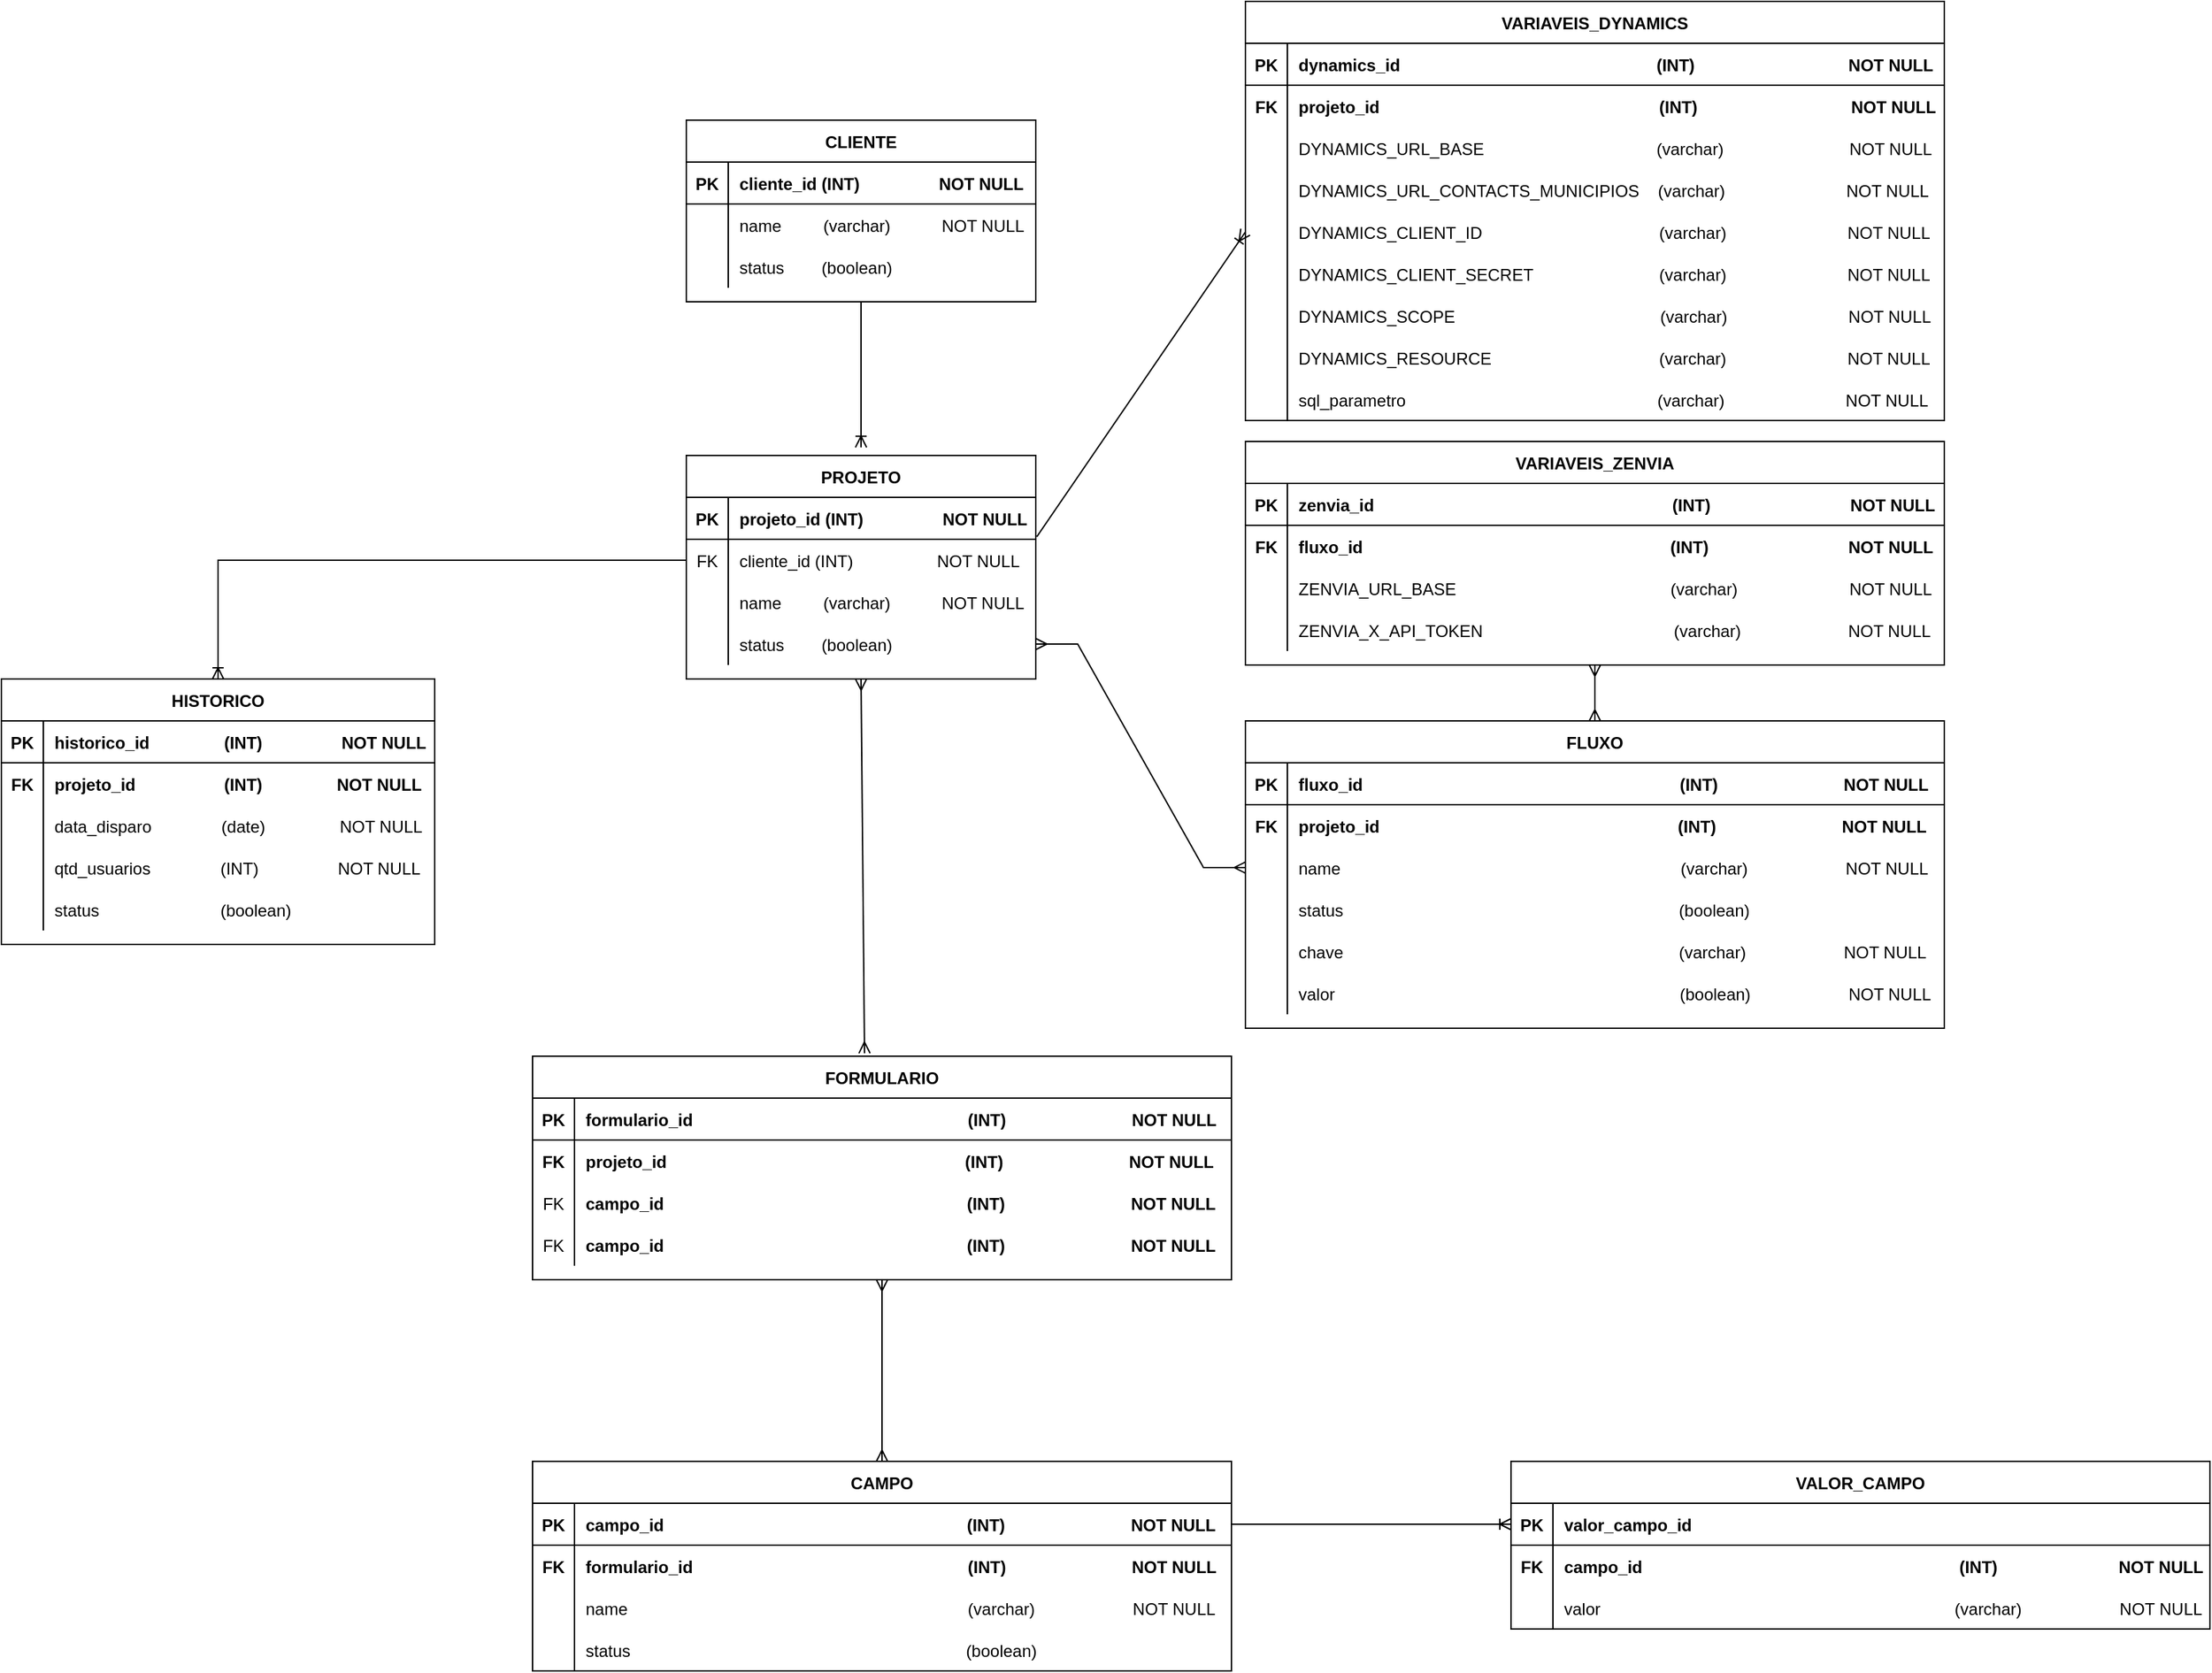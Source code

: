 <mxfile>
    <diagram id="R2lEEEUBdFMjLlhIrx00" name="Page-1">
        <mxGraphModel dx="3646" dy="1504" grid="1" gridSize="10" guides="1" tooltips="1" connect="1" arrows="1" fold="1" page="0" pageScale="1" pageWidth="850" pageHeight="1100" math="0" shadow="0" extFonts="Permanent Marker^https://fonts.googleapis.com/css?family=Permanent+Marker">
            <root>
                <mxCell id="0"/>
                <mxCell id="1" parent="0"/>
                <mxCell id="C-vyLk0tnHw3VtMMgP7b-23" value="CLIENTE" style="shape=table;startSize=30;container=1;collapsible=1;childLayout=tableLayout;fixedRows=1;rowLines=0;fontStyle=1;align=center;resizeLast=1;" parent="1" vertex="1">
                    <mxGeometry x="-800" y="-600" width="250" height="130" as="geometry">
                        <mxRectangle x="-800" y="-600" width="90" height="30" as="alternateBounds"/>
                    </mxGeometry>
                </mxCell>
                <mxCell id="C-vyLk0tnHw3VtMMgP7b-24" value="" style="shape=partialRectangle;collapsible=0;dropTarget=0;pointerEvents=0;fillColor=none;points=[[0,0.5],[1,0.5]];portConstraint=eastwest;top=0;left=0;right=0;bottom=1;" parent="C-vyLk0tnHw3VtMMgP7b-23" vertex="1">
                    <mxGeometry y="30" width="250" height="30" as="geometry"/>
                </mxCell>
                <mxCell id="C-vyLk0tnHw3VtMMgP7b-25" value="PK" style="shape=partialRectangle;overflow=hidden;connectable=0;fillColor=none;top=0;left=0;bottom=0;right=0;fontStyle=1;" parent="C-vyLk0tnHw3VtMMgP7b-24" vertex="1">
                    <mxGeometry width="30" height="30" as="geometry">
                        <mxRectangle width="30" height="30" as="alternateBounds"/>
                    </mxGeometry>
                </mxCell>
                <mxCell id="C-vyLk0tnHw3VtMMgP7b-26" value="cliente_id (INT)                 NOT NULL" style="shape=partialRectangle;overflow=hidden;connectable=0;fillColor=none;top=0;left=0;bottom=0;right=0;align=left;spacingLeft=6;fontStyle=1;" parent="C-vyLk0tnHw3VtMMgP7b-24" vertex="1">
                    <mxGeometry x="30" width="220" height="30" as="geometry">
                        <mxRectangle width="220" height="30" as="alternateBounds"/>
                    </mxGeometry>
                </mxCell>
                <mxCell id="C-vyLk0tnHw3VtMMgP7b-27" value="" style="shape=partialRectangle;collapsible=0;dropTarget=0;pointerEvents=0;fillColor=none;points=[[0,0.5],[1,0.5]];portConstraint=eastwest;top=0;left=0;right=0;bottom=0;" parent="C-vyLk0tnHw3VtMMgP7b-23" vertex="1">
                    <mxGeometry y="60" width="250" height="30" as="geometry"/>
                </mxCell>
                <mxCell id="C-vyLk0tnHw3VtMMgP7b-28" value="" style="shape=partialRectangle;overflow=hidden;connectable=0;fillColor=none;top=0;left=0;bottom=0;right=0;" parent="C-vyLk0tnHw3VtMMgP7b-27" vertex="1">
                    <mxGeometry width="30" height="30" as="geometry">
                        <mxRectangle width="30" height="30" as="alternateBounds"/>
                    </mxGeometry>
                </mxCell>
                <mxCell id="C-vyLk0tnHw3VtMMgP7b-29" value="name         (varchar)           NOT NULL" style="shape=partialRectangle;overflow=hidden;connectable=0;fillColor=none;top=0;left=0;bottom=0;right=0;align=left;spacingLeft=6;" parent="C-vyLk0tnHw3VtMMgP7b-27" vertex="1">
                    <mxGeometry x="30" width="220" height="30" as="geometry">
                        <mxRectangle width="220" height="30" as="alternateBounds"/>
                    </mxGeometry>
                </mxCell>
                <mxCell id="YJOw1v-t9TyEqtgabkwd-2" value="" style="shape=partialRectangle;collapsible=0;dropTarget=0;pointerEvents=0;fillColor=none;points=[[0,0.5],[1,0.5]];portConstraint=eastwest;top=0;left=0;right=0;bottom=0;" parent="C-vyLk0tnHw3VtMMgP7b-23" vertex="1">
                    <mxGeometry y="90" width="250" height="30" as="geometry"/>
                </mxCell>
                <mxCell id="YJOw1v-t9TyEqtgabkwd-3" value="" style="shape=partialRectangle;overflow=hidden;connectable=0;fillColor=none;top=0;left=0;bottom=0;right=0;" parent="YJOw1v-t9TyEqtgabkwd-2" vertex="1">
                    <mxGeometry width="30" height="30" as="geometry">
                        <mxRectangle width="30" height="30" as="alternateBounds"/>
                    </mxGeometry>
                </mxCell>
                <mxCell id="YJOw1v-t9TyEqtgabkwd-4" value="status        (boolean)          " style="shape=partialRectangle;overflow=hidden;connectable=0;fillColor=none;top=0;left=0;bottom=0;right=0;align=left;spacingLeft=6;" parent="YJOw1v-t9TyEqtgabkwd-2" vertex="1">
                    <mxGeometry x="30" width="220" height="30" as="geometry">
                        <mxRectangle width="220" height="30" as="alternateBounds"/>
                    </mxGeometry>
                </mxCell>
                <mxCell id="YJOw1v-t9TyEqtgabkwd-5" value="VARIAVEIS_DYNAMICS" style="shape=table;startSize=30;container=1;collapsible=1;childLayout=tableLayout;fixedRows=1;rowLines=0;fontStyle=1;align=center;resizeLast=1;" parent="1" vertex="1">
                    <mxGeometry x="-400" y="-685" width="500" height="300" as="geometry">
                        <mxRectangle x="-400" y="-600" width="90" height="30" as="alternateBounds"/>
                    </mxGeometry>
                </mxCell>
                <mxCell id="YJOw1v-t9TyEqtgabkwd-6" value="" style="shape=partialRectangle;collapsible=0;dropTarget=0;pointerEvents=0;fillColor=none;points=[[0,0.5],[1,0.5]];portConstraint=eastwest;top=0;left=0;right=0;bottom=1;" parent="YJOw1v-t9TyEqtgabkwd-5" vertex="1">
                    <mxGeometry y="30" width="500" height="30" as="geometry"/>
                </mxCell>
                <mxCell id="YJOw1v-t9TyEqtgabkwd-7" value="PK" style="shape=partialRectangle;overflow=hidden;connectable=0;fillColor=none;top=0;left=0;bottom=0;right=0;fontStyle=1;" parent="YJOw1v-t9TyEqtgabkwd-6" vertex="1">
                    <mxGeometry width="30" height="30" as="geometry">
                        <mxRectangle width="30" height="30" as="alternateBounds"/>
                    </mxGeometry>
                </mxCell>
                <mxCell id="YJOw1v-t9TyEqtgabkwd-8" value="dynamics_id                                                       (INT)                                 NOT NULL" style="shape=partialRectangle;overflow=hidden;connectable=0;fillColor=none;top=0;left=0;bottom=0;right=0;align=left;spacingLeft=6;fontStyle=1;" parent="YJOw1v-t9TyEqtgabkwd-6" vertex="1">
                    <mxGeometry x="30" width="470" height="30" as="geometry">
                        <mxRectangle width="470" height="30" as="alternateBounds"/>
                    </mxGeometry>
                </mxCell>
                <mxCell id="YJOw1v-t9TyEqtgabkwd-9" value="" style="shape=partialRectangle;collapsible=0;dropTarget=0;pointerEvents=0;fillColor=none;points=[[0,0.5],[1,0.5]];portConstraint=eastwest;top=0;left=0;right=0;bottom=0;" parent="YJOw1v-t9TyEqtgabkwd-5" vertex="1">
                    <mxGeometry y="60" width="500" height="30" as="geometry"/>
                </mxCell>
                <mxCell id="YJOw1v-t9TyEqtgabkwd-10" value="FK" style="shape=partialRectangle;overflow=hidden;connectable=0;fillColor=none;top=0;left=0;bottom=0;right=0;fontStyle=1" parent="YJOw1v-t9TyEqtgabkwd-9" vertex="1">
                    <mxGeometry width="30" height="30" as="geometry">
                        <mxRectangle width="30" height="30" as="alternateBounds"/>
                    </mxGeometry>
                </mxCell>
                <mxCell id="YJOw1v-t9TyEqtgabkwd-11" value="projeto_id                                                            (INT)                                 NOT NULL" style="shape=partialRectangle;overflow=hidden;connectable=0;fillColor=none;top=0;left=0;bottom=0;right=0;align=left;spacingLeft=6;fontStyle=1" parent="YJOw1v-t9TyEqtgabkwd-9" vertex="1">
                    <mxGeometry x="30" width="470" height="30" as="geometry">
                        <mxRectangle width="470" height="30" as="alternateBounds"/>
                    </mxGeometry>
                </mxCell>
                <mxCell id="YJOw1v-t9TyEqtgabkwd-12" value="" style="shape=partialRectangle;collapsible=0;dropTarget=0;pointerEvents=0;fillColor=none;points=[[0,0.5],[1,0.5]];portConstraint=eastwest;top=0;left=0;right=0;bottom=0;" parent="YJOw1v-t9TyEqtgabkwd-5" vertex="1">
                    <mxGeometry y="90" width="500" height="30" as="geometry"/>
                </mxCell>
                <mxCell id="YJOw1v-t9TyEqtgabkwd-13" value="" style="shape=partialRectangle;overflow=hidden;connectable=0;fillColor=none;top=0;left=0;bottom=0;right=0;" parent="YJOw1v-t9TyEqtgabkwd-12" vertex="1">
                    <mxGeometry width="30" height="30" as="geometry">
                        <mxRectangle width="30" height="30" as="alternateBounds"/>
                    </mxGeometry>
                </mxCell>
                <mxCell id="YJOw1v-t9TyEqtgabkwd-14" value="DYNAMICS_URL_BASE                                     (varchar)                           NOT NULL" style="shape=partialRectangle;overflow=hidden;connectable=0;fillColor=none;top=0;left=0;bottom=0;right=0;align=left;spacingLeft=6;" parent="YJOw1v-t9TyEqtgabkwd-12" vertex="1">
                    <mxGeometry x="30" width="470" height="30" as="geometry">
                        <mxRectangle width="470" height="30" as="alternateBounds"/>
                    </mxGeometry>
                </mxCell>
                <mxCell id="YJOw1v-t9TyEqtgabkwd-25" value="" style="shape=partialRectangle;collapsible=0;dropTarget=0;pointerEvents=0;fillColor=none;points=[[0,0.5],[1,0.5]];portConstraint=eastwest;top=0;left=0;right=0;bottom=0;" parent="YJOw1v-t9TyEqtgabkwd-5" vertex="1">
                    <mxGeometry y="120" width="500" height="30" as="geometry"/>
                </mxCell>
                <mxCell id="YJOw1v-t9TyEqtgabkwd-26" value="" style="shape=partialRectangle;overflow=hidden;connectable=0;fillColor=none;top=0;left=0;bottom=0;right=0;" parent="YJOw1v-t9TyEqtgabkwd-25" vertex="1">
                    <mxGeometry width="30" height="30" as="geometry">
                        <mxRectangle width="30" height="30" as="alternateBounds"/>
                    </mxGeometry>
                </mxCell>
                <mxCell id="YJOw1v-t9TyEqtgabkwd-27" value="DYNAMICS_URL_CONTACTS_MUNICIPIOS    (varchar)                          NOT NULL" style="shape=partialRectangle;overflow=hidden;connectable=0;fillColor=none;top=0;left=0;bottom=0;right=0;align=left;spacingLeft=6;" parent="YJOw1v-t9TyEqtgabkwd-25" vertex="1">
                    <mxGeometry x="30" width="470" height="30" as="geometry">
                        <mxRectangle width="470" height="30" as="alternateBounds"/>
                    </mxGeometry>
                </mxCell>
                <mxCell id="YJOw1v-t9TyEqtgabkwd-28" value="" style="shape=partialRectangle;collapsible=0;dropTarget=0;pointerEvents=0;fillColor=none;points=[[0,0.5],[1,0.5]];portConstraint=eastwest;top=0;left=0;right=0;bottom=0;" parent="YJOw1v-t9TyEqtgabkwd-5" vertex="1">
                    <mxGeometry y="150" width="500" height="30" as="geometry"/>
                </mxCell>
                <mxCell id="YJOw1v-t9TyEqtgabkwd-29" value="" style="shape=partialRectangle;overflow=hidden;connectable=0;fillColor=none;top=0;left=0;bottom=0;right=0;" parent="YJOw1v-t9TyEqtgabkwd-28" vertex="1">
                    <mxGeometry width="30" height="30" as="geometry">
                        <mxRectangle width="30" height="30" as="alternateBounds"/>
                    </mxGeometry>
                </mxCell>
                <mxCell id="YJOw1v-t9TyEqtgabkwd-30" value="DYNAMICS_CLIENT_ID                                      (varchar)                           NOT NULL" style="shape=partialRectangle;overflow=hidden;connectable=0;fillColor=none;top=0;left=0;bottom=0;right=0;align=left;spacingLeft=6;" parent="YJOw1v-t9TyEqtgabkwd-28" vertex="1">
                    <mxGeometry x="30" width="470" height="30" as="geometry">
                        <mxRectangle width="470" height="30" as="alternateBounds"/>
                    </mxGeometry>
                </mxCell>
                <mxCell id="YJOw1v-t9TyEqtgabkwd-31" value="" style="shape=partialRectangle;collapsible=0;dropTarget=0;pointerEvents=0;fillColor=none;points=[[0,0.5],[1,0.5]];portConstraint=eastwest;top=0;left=0;right=0;bottom=0;" parent="YJOw1v-t9TyEqtgabkwd-5" vertex="1">
                    <mxGeometry y="180" width="500" height="30" as="geometry"/>
                </mxCell>
                <mxCell id="YJOw1v-t9TyEqtgabkwd-32" value="" style="shape=partialRectangle;overflow=hidden;connectable=0;fillColor=none;top=0;left=0;bottom=0;right=0;" parent="YJOw1v-t9TyEqtgabkwd-31" vertex="1">
                    <mxGeometry width="30" height="30" as="geometry">
                        <mxRectangle width="30" height="30" as="alternateBounds"/>
                    </mxGeometry>
                </mxCell>
                <mxCell id="YJOw1v-t9TyEqtgabkwd-33" value="DYNAMICS_CLIENT_SECRET                           (varchar)                          NOT NULL" style="shape=partialRectangle;overflow=hidden;connectable=0;fillColor=none;top=0;left=0;bottom=0;right=0;align=left;spacingLeft=6;" parent="YJOw1v-t9TyEqtgabkwd-31" vertex="1">
                    <mxGeometry x="30" width="470" height="30" as="geometry">
                        <mxRectangle width="470" height="30" as="alternateBounds"/>
                    </mxGeometry>
                </mxCell>
                <mxCell id="YJOw1v-t9TyEqtgabkwd-34" value="" style="shape=partialRectangle;collapsible=0;dropTarget=0;pointerEvents=0;fillColor=none;points=[[0,0.5],[1,0.5]];portConstraint=eastwest;top=0;left=0;right=0;bottom=0;" parent="YJOw1v-t9TyEqtgabkwd-5" vertex="1">
                    <mxGeometry y="210" width="500" height="30" as="geometry"/>
                </mxCell>
                <mxCell id="YJOw1v-t9TyEqtgabkwd-35" value="" style="shape=partialRectangle;overflow=hidden;connectable=0;fillColor=none;top=0;left=0;bottom=0;right=0;" parent="YJOw1v-t9TyEqtgabkwd-34" vertex="1">
                    <mxGeometry width="30" height="30" as="geometry">
                        <mxRectangle width="30" height="30" as="alternateBounds"/>
                    </mxGeometry>
                </mxCell>
                <mxCell id="YJOw1v-t9TyEqtgabkwd-36" value="DYNAMICS_SCOPE                                            (varchar)                          NOT NULL" style="shape=partialRectangle;overflow=hidden;connectable=0;fillColor=none;top=0;left=0;bottom=0;right=0;align=left;spacingLeft=6;" parent="YJOw1v-t9TyEqtgabkwd-34" vertex="1">
                    <mxGeometry x="30" width="470" height="30" as="geometry">
                        <mxRectangle width="470" height="30" as="alternateBounds"/>
                    </mxGeometry>
                </mxCell>
                <mxCell id="YJOw1v-t9TyEqtgabkwd-37" value="" style="shape=partialRectangle;collapsible=0;dropTarget=0;pointerEvents=0;fillColor=none;points=[[0,0.5],[1,0.5]];portConstraint=eastwest;top=0;left=0;right=0;bottom=0;" parent="YJOw1v-t9TyEqtgabkwd-5" vertex="1">
                    <mxGeometry y="240" width="500" height="30" as="geometry"/>
                </mxCell>
                <mxCell id="YJOw1v-t9TyEqtgabkwd-38" value="" style="shape=partialRectangle;overflow=hidden;connectable=0;fillColor=none;top=0;left=0;bottom=0;right=0;" parent="YJOw1v-t9TyEqtgabkwd-37" vertex="1">
                    <mxGeometry width="30" height="30" as="geometry">
                        <mxRectangle width="30" height="30" as="alternateBounds"/>
                    </mxGeometry>
                </mxCell>
                <mxCell id="YJOw1v-t9TyEqtgabkwd-39" value="DYNAMICS_RESOURCE                                    (varchar)                          NOT NULL" style="shape=partialRectangle;overflow=hidden;connectable=0;fillColor=none;top=0;left=0;bottom=0;right=0;align=left;spacingLeft=6;" parent="YJOw1v-t9TyEqtgabkwd-37" vertex="1">
                    <mxGeometry x="30" width="470" height="30" as="geometry">
                        <mxRectangle width="470" height="30" as="alternateBounds"/>
                    </mxGeometry>
                </mxCell>
                <mxCell id="YJOw1v-t9TyEqtgabkwd-193" value="" style="shape=partialRectangle;collapsible=0;dropTarget=0;pointerEvents=0;fillColor=none;points=[[0,0.5],[1,0.5]];portConstraint=eastwest;top=0;left=0;right=0;bottom=0;" parent="YJOw1v-t9TyEqtgabkwd-5" vertex="1">
                    <mxGeometry y="270" width="500" height="30" as="geometry"/>
                </mxCell>
                <mxCell id="YJOw1v-t9TyEqtgabkwd-194" value="" style="shape=partialRectangle;overflow=hidden;connectable=0;fillColor=none;top=0;left=0;bottom=0;right=0;" parent="YJOw1v-t9TyEqtgabkwd-193" vertex="1">
                    <mxGeometry width="30" height="30" as="geometry">
                        <mxRectangle width="30" height="30" as="alternateBounds"/>
                    </mxGeometry>
                </mxCell>
                <mxCell id="YJOw1v-t9TyEqtgabkwd-195" value="sql_parametro                                                      (varchar)                          NOT NULL" style="shape=partialRectangle;overflow=hidden;connectable=0;fillColor=none;top=0;left=0;bottom=0;right=0;align=left;spacingLeft=6;" parent="YJOw1v-t9TyEqtgabkwd-193" vertex="1">
                    <mxGeometry x="30" width="470" height="30" as="geometry">
                        <mxRectangle width="470" height="30" as="alternateBounds"/>
                    </mxGeometry>
                </mxCell>
                <mxCell id="YJOw1v-t9TyEqtgabkwd-15" value="VARIAVEIS_ZENVIA" style="shape=table;startSize=30;container=1;collapsible=1;childLayout=tableLayout;fixedRows=1;rowLines=0;fontStyle=1;align=center;resizeLast=1;" parent="1" vertex="1">
                    <mxGeometry x="-400" y="-370" width="500" height="160" as="geometry">
                        <mxRectangle x="280" y="150" width="90" height="30" as="alternateBounds"/>
                    </mxGeometry>
                </mxCell>
                <mxCell id="YJOw1v-t9TyEqtgabkwd-16" value="" style="shape=partialRectangle;collapsible=0;dropTarget=0;pointerEvents=0;fillColor=none;points=[[0,0.5],[1,0.5]];portConstraint=eastwest;top=0;left=0;right=0;bottom=1;" parent="YJOw1v-t9TyEqtgabkwd-15" vertex="1">
                    <mxGeometry y="30" width="500" height="30" as="geometry"/>
                </mxCell>
                <mxCell id="YJOw1v-t9TyEqtgabkwd-17" value="PK" style="shape=partialRectangle;overflow=hidden;connectable=0;fillColor=none;top=0;left=0;bottom=0;right=0;fontStyle=1;" parent="YJOw1v-t9TyEqtgabkwd-16" vertex="1">
                    <mxGeometry width="30" height="30" as="geometry">
                        <mxRectangle width="30" height="30" as="alternateBounds"/>
                    </mxGeometry>
                </mxCell>
                <mxCell id="YJOw1v-t9TyEqtgabkwd-18" value="zenvia_id                                                                (INT)                              NOT NULL" style="shape=partialRectangle;overflow=hidden;connectable=0;fillColor=none;top=0;left=0;bottom=0;right=0;align=left;spacingLeft=6;fontStyle=1;" parent="YJOw1v-t9TyEqtgabkwd-16" vertex="1">
                    <mxGeometry x="30" width="470" height="30" as="geometry">
                        <mxRectangle width="470" height="30" as="alternateBounds"/>
                    </mxGeometry>
                </mxCell>
                <mxCell id="YJOw1v-t9TyEqtgabkwd-19" value="" style="shape=partialRectangle;collapsible=0;dropTarget=0;pointerEvents=0;fillColor=none;points=[[0,0.5],[1,0.5]];portConstraint=eastwest;top=0;left=0;right=0;bottom=0;" parent="YJOw1v-t9TyEqtgabkwd-15" vertex="1">
                    <mxGeometry y="60" width="500" height="30" as="geometry"/>
                </mxCell>
                <mxCell id="YJOw1v-t9TyEqtgabkwd-20" value="FK" style="shape=partialRectangle;overflow=hidden;connectable=0;fillColor=none;top=0;left=0;bottom=0;right=0;fontStyle=1" parent="YJOw1v-t9TyEqtgabkwd-19" vertex="1">
                    <mxGeometry width="30" height="30" as="geometry">
                        <mxRectangle width="30" height="30" as="alternateBounds"/>
                    </mxGeometry>
                </mxCell>
                <mxCell id="YJOw1v-t9TyEqtgabkwd-21" value="fluxo_id                                                                  (INT)                              NOT NULL" style="shape=partialRectangle;overflow=hidden;connectable=0;fillColor=none;top=0;left=0;bottom=0;right=0;align=left;spacingLeft=6;fontStyle=1" parent="YJOw1v-t9TyEqtgabkwd-19" vertex="1">
                    <mxGeometry x="30" width="470" height="30" as="geometry">
                        <mxRectangle width="470" height="30" as="alternateBounds"/>
                    </mxGeometry>
                </mxCell>
                <mxCell id="YJOw1v-t9TyEqtgabkwd-22" value="" style="shape=partialRectangle;collapsible=0;dropTarget=0;pointerEvents=0;fillColor=none;points=[[0,0.5],[1,0.5]];portConstraint=eastwest;top=0;left=0;right=0;bottom=0;" parent="YJOw1v-t9TyEqtgabkwd-15" vertex="1">
                    <mxGeometry y="90" width="500" height="30" as="geometry"/>
                </mxCell>
                <mxCell id="YJOw1v-t9TyEqtgabkwd-23" value="" style="shape=partialRectangle;overflow=hidden;connectable=0;fillColor=none;top=0;left=0;bottom=0;right=0;" parent="YJOw1v-t9TyEqtgabkwd-22" vertex="1">
                    <mxGeometry width="30" height="30" as="geometry">
                        <mxRectangle width="30" height="30" as="alternateBounds"/>
                    </mxGeometry>
                </mxCell>
                <mxCell id="YJOw1v-t9TyEqtgabkwd-24" value="ZENVIA_URL_BASE                                              (varchar)                        NOT NULL" style="shape=partialRectangle;overflow=hidden;connectable=0;fillColor=none;top=0;left=0;bottom=0;right=0;align=left;spacingLeft=6;" parent="YJOw1v-t9TyEqtgabkwd-22" vertex="1">
                    <mxGeometry x="30" width="470" height="30" as="geometry">
                        <mxRectangle width="470" height="30" as="alternateBounds"/>
                    </mxGeometry>
                </mxCell>
                <mxCell id="YJOw1v-t9TyEqtgabkwd-56" value="" style="shape=partialRectangle;collapsible=0;dropTarget=0;pointerEvents=0;fillColor=none;points=[[0,0.5],[1,0.5]];portConstraint=eastwest;top=0;left=0;right=0;bottom=0;" parent="YJOw1v-t9TyEqtgabkwd-15" vertex="1">
                    <mxGeometry y="120" width="500" height="30" as="geometry"/>
                </mxCell>
                <mxCell id="YJOw1v-t9TyEqtgabkwd-57" value="" style="shape=partialRectangle;overflow=hidden;connectable=0;fillColor=none;top=0;left=0;bottom=0;right=0;" parent="YJOw1v-t9TyEqtgabkwd-56" vertex="1">
                    <mxGeometry width="30" height="30" as="geometry">
                        <mxRectangle width="30" height="30" as="alternateBounds"/>
                    </mxGeometry>
                </mxCell>
                <mxCell id="YJOw1v-t9TyEqtgabkwd-58" value="ZENVIA_X_API_TOKEN                                         (varchar)                       NOT NULL" style="shape=partialRectangle;overflow=hidden;connectable=0;fillColor=none;top=0;left=0;bottom=0;right=0;align=left;spacingLeft=6;" parent="YJOw1v-t9TyEqtgabkwd-56" vertex="1">
                    <mxGeometry x="30" width="470" height="30" as="geometry">
                        <mxRectangle width="470" height="30" as="alternateBounds"/>
                    </mxGeometry>
                </mxCell>
                <mxCell id="YJOw1v-t9TyEqtgabkwd-46" value="FLUXO" style="shape=table;startSize=30;container=1;collapsible=1;childLayout=tableLayout;fixedRows=1;rowLines=0;fontStyle=1;align=center;resizeLast=1;" parent="1" vertex="1">
                    <mxGeometry x="-400" y="-170" width="500" height="220" as="geometry">
                        <mxRectangle x="280" y="150" width="90" height="30" as="alternateBounds"/>
                    </mxGeometry>
                </mxCell>
                <mxCell id="YJOw1v-t9TyEqtgabkwd-47" value="" style="shape=partialRectangle;collapsible=0;dropTarget=0;pointerEvents=0;fillColor=none;points=[[0,0.5],[1,0.5]];portConstraint=eastwest;top=0;left=0;right=0;bottom=1;" parent="YJOw1v-t9TyEqtgabkwd-46" vertex="1">
                    <mxGeometry y="30" width="500" height="30" as="geometry"/>
                </mxCell>
                <mxCell id="YJOw1v-t9TyEqtgabkwd-48" value="PK" style="shape=partialRectangle;overflow=hidden;connectable=0;fillColor=none;top=0;left=0;bottom=0;right=0;fontStyle=1;" parent="YJOw1v-t9TyEqtgabkwd-47" vertex="1">
                    <mxGeometry width="30" height="30" as="geometry">
                        <mxRectangle width="30" height="30" as="alternateBounds"/>
                    </mxGeometry>
                </mxCell>
                <mxCell id="YJOw1v-t9TyEqtgabkwd-49" value="fluxo_id                                                                    (INT)                           NOT NULL" style="shape=partialRectangle;overflow=hidden;connectable=0;fillColor=none;top=0;left=0;bottom=0;right=0;align=left;spacingLeft=6;fontStyle=1;" parent="YJOw1v-t9TyEqtgabkwd-47" vertex="1">
                    <mxGeometry x="30" width="470" height="30" as="geometry">
                        <mxRectangle width="470" height="30" as="alternateBounds"/>
                    </mxGeometry>
                </mxCell>
                <mxCell id="YJOw1v-t9TyEqtgabkwd-50" value="" style="shape=partialRectangle;collapsible=0;dropTarget=0;pointerEvents=0;fillColor=none;points=[[0,0.5],[1,0.5]];portConstraint=eastwest;top=0;left=0;right=0;bottom=0;" parent="YJOw1v-t9TyEqtgabkwd-46" vertex="1">
                    <mxGeometry y="60" width="500" height="30" as="geometry"/>
                </mxCell>
                <mxCell id="YJOw1v-t9TyEqtgabkwd-51" value="FK" style="shape=partialRectangle;overflow=hidden;connectable=0;fillColor=none;top=0;left=0;bottom=0;right=0;fontStyle=1" parent="YJOw1v-t9TyEqtgabkwd-50" vertex="1">
                    <mxGeometry width="30" height="30" as="geometry">
                        <mxRectangle width="30" height="30" as="alternateBounds"/>
                    </mxGeometry>
                </mxCell>
                <mxCell id="YJOw1v-t9TyEqtgabkwd-52" value="projeto_id                                                                (INT)                           NOT NULL" style="shape=partialRectangle;overflow=hidden;connectable=0;fillColor=none;top=0;left=0;bottom=0;right=0;align=left;spacingLeft=6;fontStyle=1" parent="YJOw1v-t9TyEqtgabkwd-50" vertex="1">
                    <mxGeometry x="30" width="470" height="30" as="geometry">
                        <mxRectangle width="470" height="30" as="alternateBounds"/>
                    </mxGeometry>
                </mxCell>
                <mxCell id="YJOw1v-t9TyEqtgabkwd-53" value="" style="shape=partialRectangle;collapsible=0;dropTarget=0;pointerEvents=0;fillColor=none;points=[[0,0.5],[1,0.5]];portConstraint=eastwest;top=0;left=0;right=0;bottom=0;" parent="YJOw1v-t9TyEqtgabkwd-46" vertex="1">
                    <mxGeometry y="90" width="500" height="30" as="geometry"/>
                </mxCell>
                <mxCell id="YJOw1v-t9TyEqtgabkwd-54" value="" style="shape=partialRectangle;overflow=hidden;connectable=0;fillColor=none;top=0;left=0;bottom=0;right=0;" parent="YJOw1v-t9TyEqtgabkwd-53" vertex="1">
                    <mxGeometry width="30" height="30" as="geometry">
                        <mxRectangle width="30" height="30" as="alternateBounds"/>
                    </mxGeometry>
                </mxCell>
                <mxCell id="YJOw1v-t9TyEqtgabkwd-55" value="name                                                                         (varchar)                     NOT NULL" style="shape=partialRectangle;overflow=hidden;connectable=0;fillColor=none;top=0;left=0;bottom=0;right=0;align=left;spacingLeft=6;" parent="YJOw1v-t9TyEqtgabkwd-53" vertex="1">
                    <mxGeometry x="30" width="470" height="30" as="geometry">
                        <mxRectangle width="470" height="30" as="alternateBounds"/>
                    </mxGeometry>
                </mxCell>
                <mxCell id="YJOw1v-t9TyEqtgabkwd-72" value="" style="shape=partialRectangle;collapsible=0;dropTarget=0;pointerEvents=0;fillColor=none;points=[[0,0.5],[1,0.5]];portConstraint=eastwest;top=0;left=0;right=0;bottom=0;" parent="YJOw1v-t9TyEqtgabkwd-46" vertex="1">
                    <mxGeometry y="120" width="500" height="30" as="geometry"/>
                </mxCell>
                <mxCell id="YJOw1v-t9TyEqtgabkwd-73" value="" style="shape=partialRectangle;overflow=hidden;connectable=0;fillColor=none;top=0;left=0;bottom=0;right=0;" parent="YJOw1v-t9TyEqtgabkwd-72" vertex="1">
                    <mxGeometry width="30" height="30" as="geometry">
                        <mxRectangle width="30" height="30" as="alternateBounds"/>
                    </mxGeometry>
                </mxCell>
                <mxCell id="YJOw1v-t9TyEqtgabkwd-74" value="status                                                                        (boolean)                    " style="shape=partialRectangle;overflow=hidden;connectable=0;fillColor=none;top=0;left=0;bottom=0;right=0;align=left;spacingLeft=6;" parent="YJOw1v-t9TyEqtgabkwd-72" vertex="1">
                    <mxGeometry x="30" width="470" height="30" as="geometry">
                        <mxRectangle width="470" height="30" as="alternateBounds"/>
                    </mxGeometry>
                </mxCell>
                <mxCell id="YJOw1v-t9TyEqtgabkwd-75" value="" style="shape=partialRectangle;collapsible=0;dropTarget=0;pointerEvents=0;fillColor=none;points=[[0,0.5],[1,0.5]];portConstraint=eastwest;top=0;left=0;right=0;bottom=0;" parent="YJOw1v-t9TyEqtgabkwd-46" vertex="1">
                    <mxGeometry y="150" width="500" height="30" as="geometry"/>
                </mxCell>
                <mxCell id="YJOw1v-t9TyEqtgabkwd-76" value="" style="shape=partialRectangle;overflow=hidden;connectable=0;fillColor=none;top=0;left=0;bottom=0;right=0;" parent="YJOw1v-t9TyEqtgabkwd-75" vertex="1">
                    <mxGeometry width="30" height="30" as="geometry">
                        <mxRectangle width="30" height="30" as="alternateBounds"/>
                    </mxGeometry>
                </mxCell>
                <mxCell id="YJOw1v-t9TyEqtgabkwd-77" value="chave                                                                        (varchar)                     NOT NULL" style="shape=partialRectangle;overflow=hidden;connectable=0;fillColor=none;top=0;left=0;bottom=0;right=0;align=left;spacingLeft=6;" parent="YJOw1v-t9TyEqtgabkwd-75" vertex="1">
                    <mxGeometry x="30" width="470" height="30" as="geometry">
                        <mxRectangle width="470" height="30" as="alternateBounds"/>
                    </mxGeometry>
                </mxCell>
                <mxCell id="YJOw1v-t9TyEqtgabkwd-94" value="" style="shape=partialRectangle;collapsible=0;dropTarget=0;pointerEvents=0;fillColor=none;points=[[0,0.5],[1,0.5]];portConstraint=eastwest;top=0;left=0;right=0;bottom=0;" parent="YJOw1v-t9TyEqtgabkwd-46" vertex="1">
                    <mxGeometry y="180" width="500" height="30" as="geometry"/>
                </mxCell>
                <mxCell id="YJOw1v-t9TyEqtgabkwd-95" value="" style="shape=partialRectangle;overflow=hidden;connectable=0;fillColor=none;top=0;left=0;bottom=0;right=0;" parent="YJOw1v-t9TyEqtgabkwd-94" vertex="1">
                    <mxGeometry width="30" height="30" as="geometry">
                        <mxRectangle width="30" height="30" as="alternateBounds"/>
                    </mxGeometry>
                </mxCell>
                <mxCell id="YJOw1v-t9TyEqtgabkwd-96" value="valor                                                                          (boolean)                     NOT NULL" style="shape=partialRectangle;overflow=hidden;connectable=0;fillColor=none;top=0;left=0;bottom=0;right=0;align=left;spacingLeft=6;" parent="YJOw1v-t9TyEqtgabkwd-94" vertex="1">
                    <mxGeometry x="30" width="470" height="30" as="geometry">
                        <mxRectangle width="470" height="30" as="alternateBounds"/>
                    </mxGeometry>
                </mxCell>
                <mxCell id="YJOw1v-t9TyEqtgabkwd-62" value="PROJETO" style="shape=table;startSize=30;container=1;collapsible=1;childLayout=tableLayout;fixedRows=1;rowLines=0;fontStyle=1;align=center;resizeLast=1;" parent="1" vertex="1">
                    <mxGeometry x="-800" y="-360" width="250" height="160" as="geometry">
                        <mxRectangle x="-800" y="-360" width="90" height="30" as="alternateBounds"/>
                    </mxGeometry>
                </mxCell>
                <mxCell id="YJOw1v-t9TyEqtgabkwd-63" value="" style="shape=partialRectangle;collapsible=0;dropTarget=0;pointerEvents=0;fillColor=none;points=[[0,0.5],[1,0.5]];portConstraint=eastwest;top=0;left=0;right=0;bottom=1;" parent="YJOw1v-t9TyEqtgabkwd-62" vertex="1">
                    <mxGeometry y="30" width="250" height="30" as="geometry"/>
                </mxCell>
                <mxCell id="YJOw1v-t9TyEqtgabkwd-64" value="PK" style="shape=partialRectangle;overflow=hidden;connectable=0;fillColor=none;top=0;left=0;bottom=0;right=0;fontStyle=1;" parent="YJOw1v-t9TyEqtgabkwd-63" vertex="1">
                    <mxGeometry width="30" height="30" as="geometry">
                        <mxRectangle width="30" height="30" as="alternateBounds"/>
                    </mxGeometry>
                </mxCell>
                <mxCell id="YJOw1v-t9TyEqtgabkwd-65" value="projeto_id (INT)                 NOT NULL" style="shape=partialRectangle;overflow=hidden;connectable=0;fillColor=none;top=0;left=0;bottom=0;right=0;align=left;spacingLeft=6;fontStyle=1;" parent="YJOw1v-t9TyEqtgabkwd-63" vertex="1">
                    <mxGeometry x="30" width="220" height="30" as="geometry">
                        <mxRectangle width="220" height="30" as="alternateBounds"/>
                    </mxGeometry>
                </mxCell>
                <mxCell id="YJOw1v-t9TyEqtgabkwd-66" value="" style="shape=partialRectangle;collapsible=0;dropTarget=0;pointerEvents=0;fillColor=none;points=[[0,0.5],[1,0.5]];portConstraint=eastwest;top=0;left=0;right=0;bottom=0;" parent="YJOw1v-t9TyEqtgabkwd-62" vertex="1">
                    <mxGeometry y="60" width="250" height="30" as="geometry"/>
                </mxCell>
                <mxCell id="YJOw1v-t9TyEqtgabkwd-67" value="FK" style="shape=partialRectangle;overflow=hidden;connectable=0;fillColor=none;top=0;left=0;bottom=0;right=0;" parent="YJOw1v-t9TyEqtgabkwd-66" vertex="1">
                    <mxGeometry width="30" height="30" as="geometry">
                        <mxRectangle width="30" height="30" as="alternateBounds"/>
                    </mxGeometry>
                </mxCell>
                <mxCell id="YJOw1v-t9TyEqtgabkwd-68" value="cliente_id (INT)                  NOT NULL" style="shape=partialRectangle;overflow=hidden;connectable=0;fillColor=none;top=0;left=0;bottom=0;right=0;align=left;spacingLeft=6;" parent="YJOw1v-t9TyEqtgabkwd-66" vertex="1">
                    <mxGeometry x="30" width="220" height="30" as="geometry">
                        <mxRectangle width="220" height="30" as="alternateBounds"/>
                    </mxGeometry>
                </mxCell>
                <mxCell id="YJOw1v-t9TyEqtgabkwd-69" value="" style="shape=partialRectangle;collapsible=0;dropTarget=0;pointerEvents=0;fillColor=none;points=[[0,0.5],[1,0.5]];portConstraint=eastwest;top=0;left=0;right=0;bottom=0;" parent="YJOw1v-t9TyEqtgabkwd-62" vertex="1">
                    <mxGeometry y="90" width="250" height="30" as="geometry"/>
                </mxCell>
                <mxCell id="YJOw1v-t9TyEqtgabkwd-70" value="" style="shape=partialRectangle;overflow=hidden;connectable=0;fillColor=none;top=0;left=0;bottom=0;right=0;" parent="YJOw1v-t9TyEqtgabkwd-69" vertex="1">
                    <mxGeometry width="30" height="30" as="geometry">
                        <mxRectangle width="30" height="30" as="alternateBounds"/>
                    </mxGeometry>
                </mxCell>
                <mxCell id="YJOw1v-t9TyEqtgabkwd-71" value="name         (varchar)           NOT NULL" style="shape=partialRectangle;overflow=hidden;connectable=0;fillColor=none;top=0;left=0;bottom=0;right=0;align=left;spacingLeft=6;" parent="YJOw1v-t9TyEqtgabkwd-69" vertex="1">
                    <mxGeometry x="30" width="220" height="30" as="geometry">
                        <mxRectangle width="220" height="30" as="alternateBounds"/>
                    </mxGeometry>
                </mxCell>
                <mxCell id="11" value="" style="shape=partialRectangle;collapsible=0;dropTarget=0;pointerEvents=0;fillColor=none;points=[[0,0.5],[1,0.5]];portConstraint=eastwest;top=0;left=0;right=0;bottom=0;" parent="YJOw1v-t9TyEqtgabkwd-62" vertex="1">
                    <mxGeometry y="120" width="250" height="30" as="geometry"/>
                </mxCell>
                <mxCell id="12" value="" style="shape=partialRectangle;overflow=hidden;connectable=0;fillColor=none;top=0;left=0;bottom=0;right=0;" parent="11" vertex="1">
                    <mxGeometry width="30" height="30" as="geometry">
                        <mxRectangle width="30" height="30" as="alternateBounds"/>
                    </mxGeometry>
                </mxCell>
                <mxCell id="13" value="status        (boolean)          " style="shape=partialRectangle;overflow=hidden;connectable=0;fillColor=none;top=0;left=0;bottom=0;right=0;align=left;spacingLeft=6;" parent="11" vertex="1">
                    <mxGeometry x="30" width="220" height="30" as="geometry">
                        <mxRectangle width="220" height="30" as="alternateBounds"/>
                    </mxGeometry>
                </mxCell>
                <mxCell id="YJOw1v-t9TyEqtgabkwd-105" value="" style="fontSize=12;html=1;endArrow=ERoneToMany;rounded=0;exitX=0.5;exitY=1;exitDx=0;exitDy=0;entryX=0.5;entryY=-0.036;entryDx=0;entryDy=0;entryPerimeter=0;" parent="1" source="C-vyLk0tnHw3VtMMgP7b-23" target="YJOw1v-t9TyEqtgabkwd-62" edge="1">
                    <mxGeometry width="100" height="100" relative="1" as="geometry">
                        <mxPoint x="-680" y="-320" as="sourcePoint"/>
                        <mxPoint x="-680" y="-250" as="targetPoint"/>
                    </mxGeometry>
                </mxCell>
                <mxCell id="YJOw1v-t9TyEqtgabkwd-110" value="" style="fontSize=12;html=1;endArrow=ERoneToMany;rounded=0;exitX=1.003;exitY=-0.06;exitDx=0;exitDy=0;exitPerimeter=0;entryX=0;entryY=0.5;entryDx=0;entryDy=0;" parent="1" source="YJOw1v-t9TyEqtgabkwd-66" target="YJOw1v-t9TyEqtgabkwd-28" edge="1">
                    <mxGeometry width="100" height="100" relative="1" as="geometry">
                        <mxPoint x="-540" y="-240" as="sourcePoint"/>
                        <mxPoint x="-440" y="-340" as="targetPoint"/>
                    </mxGeometry>
                </mxCell>
                <mxCell id="YJOw1v-t9TyEqtgabkwd-112" value="CAMPO" style="shape=table;startSize=30;container=1;collapsible=1;childLayout=tableLayout;fixedRows=1;rowLines=0;fontStyle=1;align=center;resizeLast=1;" parent="1" vertex="1">
                    <mxGeometry x="-910" y="360" width="500" height="150" as="geometry">
                        <mxRectangle x="280" y="150" width="90" height="30" as="alternateBounds"/>
                    </mxGeometry>
                </mxCell>
                <mxCell id="YJOw1v-t9TyEqtgabkwd-113" value="" style="shape=partialRectangle;collapsible=0;dropTarget=0;pointerEvents=0;fillColor=none;points=[[0,0.5],[1,0.5]];portConstraint=eastwest;top=0;left=0;right=0;bottom=1;" parent="YJOw1v-t9TyEqtgabkwd-112" vertex="1">
                    <mxGeometry y="30" width="500" height="30" as="geometry"/>
                </mxCell>
                <mxCell id="YJOw1v-t9TyEqtgabkwd-114" value="PK" style="shape=partialRectangle;overflow=hidden;connectable=0;fillColor=none;top=0;left=0;bottom=0;right=0;fontStyle=1;" parent="YJOw1v-t9TyEqtgabkwd-113" vertex="1">
                    <mxGeometry width="30" height="30" as="geometry">
                        <mxRectangle width="30" height="30" as="alternateBounds"/>
                    </mxGeometry>
                </mxCell>
                <mxCell id="YJOw1v-t9TyEqtgabkwd-115" value="campo_id                                                                 (INT)                           NOT NULL" style="shape=partialRectangle;overflow=hidden;connectable=0;fillColor=none;top=0;left=0;bottom=0;right=0;align=left;spacingLeft=6;fontStyle=1;" parent="YJOw1v-t9TyEqtgabkwd-113" vertex="1">
                    <mxGeometry x="30" width="470" height="30" as="geometry">
                        <mxRectangle width="470" height="30" as="alternateBounds"/>
                    </mxGeometry>
                </mxCell>
                <mxCell id="YJOw1v-t9TyEqtgabkwd-116" value="" style="shape=partialRectangle;collapsible=0;dropTarget=0;pointerEvents=0;fillColor=none;points=[[0,0.5],[1,0.5]];portConstraint=eastwest;top=0;left=0;right=0;bottom=0;" parent="YJOw1v-t9TyEqtgabkwd-112" vertex="1">
                    <mxGeometry y="60" width="500" height="30" as="geometry"/>
                </mxCell>
                <mxCell id="YJOw1v-t9TyEqtgabkwd-117" value="FK" style="shape=partialRectangle;overflow=hidden;connectable=0;fillColor=none;top=0;left=0;bottom=0;right=0;fontStyle=1" parent="YJOw1v-t9TyEqtgabkwd-116" vertex="1">
                    <mxGeometry width="30" height="30" as="geometry">
                        <mxRectangle width="30" height="30" as="alternateBounds"/>
                    </mxGeometry>
                </mxCell>
                <mxCell id="YJOw1v-t9TyEqtgabkwd-118" value="formulario_id                                                           (INT)                           NOT NULL" style="shape=partialRectangle;overflow=hidden;connectable=0;fillColor=none;top=0;left=0;bottom=0;right=0;align=left;spacingLeft=6;fontStyle=1" parent="YJOw1v-t9TyEqtgabkwd-116" vertex="1">
                    <mxGeometry x="30" width="470" height="30" as="geometry">
                        <mxRectangle width="470" height="30" as="alternateBounds"/>
                    </mxGeometry>
                </mxCell>
                <mxCell id="YJOw1v-t9TyEqtgabkwd-119" value="" style="shape=partialRectangle;collapsible=0;dropTarget=0;pointerEvents=0;fillColor=none;points=[[0,0.5],[1,0.5]];portConstraint=eastwest;top=0;left=0;right=0;bottom=0;" parent="YJOw1v-t9TyEqtgabkwd-112" vertex="1">
                    <mxGeometry y="90" width="500" height="30" as="geometry"/>
                </mxCell>
                <mxCell id="YJOw1v-t9TyEqtgabkwd-120" value="" style="shape=partialRectangle;overflow=hidden;connectable=0;fillColor=none;top=0;left=0;bottom=0;right=0;" parent="YJOw1v-t9TyEqtgabkwd-119" vertex="1">
                    <mxGeometry width="30" height="30" as="geometry">
                        <mxRectangle width="30" height="30" as="alternateBounds"/>
                    </mxGeometry>
                </mxCell>
                <mxCell id="YJOw1v-t9TyEqtgabkwd-121" value="name                                                                         (varchar)                     NOT NULL" style="shape=partialRectangle;overflow=hidden;connectable=0;fillColor=none;top=0;left=0;bottom=0;right=0;align=left;spacingLeft=6;" parent="YJOw1v-t9TyEqtgabkwd-119" vertex="1">
                    <mxGeometry x="30" width="470" height="30" as="geometry">
                        <mxRectangle width="470" height="30" as="alternateBounds"/>
                    </mxGeometry>
                </mxCell>
                <mxCell id="YJOw1v-t9TyEqtgabkwd-122" value="" style="shape=partialRectangle;collapsible=0;dropTarget=0;pointerEvents=0;fillColor=none;points=[[0,0.5],[1,0.5]];portConstraint=eastwest;top=0;left=0;right=0;bottom=0;" parent="YJOw1v-t9TyEqtgabkwd-112" vertex="1">
                    <mxGeometry y="120" width="500" height="30" as="geometry"/>
                </mxCell>
                <mxCell id="YJOw1v-t9TyEqtgabkwd-123" value="" style="shape=partialRectangle;overflow=hidden;connectable=0;fillColor=none;top=0;left=0;bottom=0;right=0;" parent="YJOw1v-t9TyEqtgabkwd-122" vertex="1">
                    <mxGeometry width="30" height="30" as="geometry">
                        <mxRectangle width="30" height="30" as="alternateBounds"/>
                    </mxGeometry>
                </mxCell>
                <mxCell id="YJOw1v-t9TyEqtgabkwd-124" value="status                                                                        (boolean)                     " style="shape=partialRectangle;overflow=hidden;connectable=0;fillColor=none;top=0;left=0;bottom=0;right=0;align=left;spacingLeft=6;" parent="YJOw1v-t9TyEqtgabkwd-122" vertex="1">
                    <mxGeometry x="30" width="470" height="30" as="geometry">
                        <mxRectangle width="470" height="30" as="alternateBounds"/>
                    </mxGeometry>
                </mxCell>
                <mxCell id="YJOw1v-t9TyEqtgabkwd-131" value="FORMULARIO" style="shape=table;startSize=30;container=1;collapsible=1;childLayout=tableLayout;fixedRows=1;rowLines=0;fontStyle=1;align=center;resizeLast=1;" parent="1" vertex="1">
                    <mxGeometry x="-910" y="70" width="500" height="160" as="geometry">
                        <mxRectangle x="280" y="150" width="90" height="30" as="alternateBounds"/>
                    </mxGeometry>
                </mxCell>
                <mxCell id="YJOw1v-t9TyEqtgabkwd-132" value="" style="shape=partialRectangle;collapsible=0;dropTarget=0;pointerEvents=0;fillColor=none;points=[[0,0.5],[1,0.5]];portConstraint=eastwest;top=0;left=0;right=0;bottom=1;" parent="YJOw1v-t9TyEqtgabkwd-131" vertex="1">
                    <mxGeometry y="30" width="500" height="30" as="geometry"/>
                </mxCell>
                <mxCell id="YJOw1v-t9TyEqtgabkwd-133" value="PK" style="shape=partialRectangle;overflow=hidden;connectable=0;fillColor=none;top=0;left=0;bottom=0;right=0;fontStyle=1;" parent="YJOw1v-t9TyEqtgabkwd-132" vertex="1">
                    <mxGeometry width="30" height="30" as="geometry">
                        <mxRectangle width="30" height="30" as="alternateBounds"/>
                    </mxGeometry>
                </mxCell>
                <mxCell id="YJOw1v-t9TyEqtgabkwd-134" value="formulario_id                                                           (INT)                           NOT NULL" style="shape=partialRectangle;overflow=hidden;connectable=0;fillColor=none;top=0;left=0;bottom=0;right=0;align=left;spacingLeft=6;fontStyle=1;" parent="YJOw1v-t9TyEqtgabkwd-132" vertex="1">
                    <mxGeometry x="30" width="470" height="30" as="geometry">
                        <mxRectangle width="470" height="30" as="alternateBounds"/>
                    </mxGeometry>
                </mxCell>
                <mxCell id="YJOw1v-t9TyEqtgabkwd-135" value="" style="shape=partialRectangle;collapsible=0;dropTarget=0;pointerEvents=0;fillColor=none;points=[[0,0.5],[1,0.5]];portConstraint=eastwest;top=0;left=0;right=0;bottom=0;" parent="YJOw1v-t9TyEqtgabkwd-131" vertex="1">
                    <mxGeometry y="60" width="500" height="30" as="geometry"/>
                </mxCell>
                <mxCell id="YJOw1v-t9TyEqtgabkwd-136" value="FK" style="shape=partialRectangle;overflow=hidden;connectable=0;fillColor=none;top=0;left=0;bottom=0;right=0;fontStyle=1" parent="YJOw1v-t9TyEqtgabkwd-135" vertex="1">
                    <mxGeometry width="30" height="30" as="geometry">
                        <mxRectangle width="30" height="30" as="alternateBounds"/>
                    </mxGeometry>
                </mxCell>
                <mxCell id="YJOw1v-t9TyEqtgabkwd-137" value="projeto_id                                                                (INT)                           NOT NULL" style="shape=partialRectangle;overflow=hidden;connectable=0;fillColor=none;top=0;left=0;bottom=0;right=0;align=left;spacingLeft=6;fontStyle=1" parent="YJOw1v-t9TyEqtgabkwd-135" vertex="1">
                    <mxGeometry x="30" width="470" height="30" as="geometry">
                        <mxRectangle width="470" height="30" as="alternateBounds"/>
                    </mxGeometry>
                </mxCell>
                <mxCell id="YJOw1v-t9TyEqtgabkwd-138" value="" style="shape=partialRectangle;collapsible=0;dropTarget=0;pointerEvents=0;fillColor=none;points=[[0,0.5],[1,0.5]];portConstraint=eastwest;top=0;left=0;right=0;bottom=0;" parent="YJOw1v-t9TyEqtgabkwd-131" vertex="1">
                    <mxGeometry y="90" width="500" height="30" as="geometry"/>
                </mxCell>
                <mxCell id="YJOw1v-t9TyEqtgabkwd-139" value="FK" style="shape=partialRectangle;overflow=hidden;connectable=0;fillColor=none;top=0;left=0;bottom=0;right=0;" parent="YJOw1v-t9TyEqtgabkwd-138" vertex="1">
                    <mxGeometry width="30" height="30" as="geometry">
                        <mxRectangle width="30" height="30" as="alternateBounds"/>
                    </mxGeometry>
                </mxCell>
                <mxCell id="YJOw1v-t9TyEqtgabkwd-140" value="campo_id                                                                 (INT)                           NOT NULL" style="shape=partialRectangle;overflow=hidden;connectable=0;fillColor=none;top=0;left=0;bottom=0;right=0;align=left;spacingLeft=6;fontStyle=1" parent="YJOw1v-t9TyEqtgabkwd-138" vertex="1">
                    <mxGeometry x="30" width="470" height="30" as="geometry">
                        <mxRectangle width="470" height="30" as="alternateBounds"/>
                    </mxGeometry>
                </mxCell>
                <mxCell id="16" value="" style="shape=partialRectangle;collapsible=0;dropTarget=0;pointerEvents=0;fillColor=none;points=[[0,0.5],[1,0.5]];portConstraint=eastwest;top=0;left=0;right=0;bottom=0;" parent="YJOw1v-t9TyEqtgabkwd-131" vertex="1">
                    <mxGeometry y="120" width="500" height="30" as="geometry"/>
                </mxCell>
                <mxCell id="17" value="FK" style="shape=partialRectangle;overflow=hidden;connectable=0;fillColor=none;top=0;left=0;bottom=0;right=0;" parent="16" vertex="1">
                    <mxGeometry width="30" height="30" as="geometry">
                        <mxRectangle width="30" height="30" as="alternateBounds"/>
                    </mxGeometry>
                </mxCell>
                <mxCell id="18" value="campo_id                                                                 (INT)                           NOT NULL" style="shape=partialRectangle;overflow=hidden;connectable=0;fillColor=none;top=0;left=0;bottom=0;right=0;align=left;spacingLeft=6;fontStyle=1" parent="16" vertex="1">
                    <mxGeometry x="30" width="470" height="30" as="geometry">
                        <mxRectangle width="470" height="30" as="alternateBounds"/>
                    </mxGeometry>
                </mxCell>
                <mxCell id="YJOw1v-t9TyEqtgabkwd-150" value="VALOR_CAMPO" style="shape=table;startSize=30;container=1;collapsible=1;childLayout=tableLayout;fixedRows=1;rowLines=0;fontStyle=1;align=center;resizeLast=1;swimlaneLine=1;rounded=0;shadow=0;" parent="1" vertex="1">
                    <mxGeometry x="-210" y="360" width="500" height="120" as="geometry">
                        <mxRectangle x="280" y="150" width="90" height="30" as="alternateBounds"/>
                    </mxGeometry>
                </mxCell>
                <mxCell id="YJOw1v-t9TyEqtgabkwd-151" value="" style="shape=partialRectangle;collapsible=0;dropTarget=0;pointerEvents=0;fillColor=none;points=[[0,0.5],[1,0.5]];portConstraint=eastwest;top=0;left=0;right=0;bottom=1;" parent="YJOw1v-t9TyEqtgabkwd-150" vertex="1">
                    <mxGeometry y="30" width="500" height="30" as="geometry"/>
                </mxCell>
                <mxCell id="YJOw1v-t9TyEqtgabkwd-152" value="PK" style="shape=partialRectangle;overflow=hidden;connectable=0;fillColor=none;top=0;left=0;bottom=0;right=0;fontStyle=1;" parent="YJOw1v-t9TyEqtgabkwd-151" vertex="1">
                    <mxGeometry width="30" height="30" as="geometry">
                        <mxRectangle width="30" height="30" as="alternateBounds"/>
                    </mxGeometry>
                </mxCell>
                <mxCell id="YJOw1v-t9TyEqtgabkwd-153" value="valor_campo_id" style="shape=partialRectangle;overflow=hidden;connectable=0;fillColor=none;top=0;left=0;bottom=0;right=0;align=left;spacingLeft=6;fontStyle=1;" parent="YJOw1v-t9TyEqtgabkwd-151" vertex="1">
                    <mxGeometry x="30" width="470" height="30" as="geometry">
                        <mxRectangle width="470" height="30" as="alternateBounds"/>
                    </mxGeometry>
                </mxCell>
                <mxCell id="YJOw1v-t9TyEqtgabkwd-154" value="" style="shape=partialRectangle;collapsible=0;dropTarget=0;pointerEvents=0;fillColor=none;points=[[0,0.5],[1,0.5]];portConstraint=eastwest;top=0;left=0;right=0;bottom=0;" parent="YJOw1v-t9TyEqtgabkwd-150" vertex="1">
                    <mxGeometry y="60" width="500" height="30" as="geometry"/>
                </mxCell>
                <mxCell id="YJOw1v-t9TyEqtgabkwd-155" value="FK" style="shape=partialRectangle;overflow=hidden;connectable=0;fillColor=none;top=0;left=0;bottom=0;right=0;fontStyle=1" parent="YJOw1v-t9TyEqtgabkwd-154" vertex="1">
                    <mxGeometry width="30" height="30" as="geometry">
                        <mxRectangle width="30" height="30" as="alternateBounds"/>
                    </mxGeometry>
                </mxCell>
                <mxCell id="YJOw1v-t9TyEqtgabkwd-156" value="campo_id                                                                    (INT)                          NOT NULL" style="shape=partialRectangle;overflow=hidden;connectable=0;fillColor=none;top=0;left=0;bottom=0;right=0;align=left;spacingLeft=6;fontStyle=1" parent="YJOw1v-t9TyEqtgabkwd-154" vertex="1">
                    <mxGeometry x="30" width="470" height="30" as="geometry">
                        <mxRectangle width="470" height="30" as="alternateBounds"/>
                    </mxGeometry>
                </mxCell>
                <mxCell id="YJOw1v-t9TyEqtgabkwd-157" value="" style="shape=partialRectangle;collapsible=0;dropTarget=0;pointerEvents=0;fillColor=none;points=[[0,0.5],[1,0.5]];portConstraint=eastwest;top=0;left=0;right=0;bottom=0;" parent="YJOw1v-t9TyEqtgabkwd-150" vertex="1">
                    <mxGeometry y="90" width="500" height="30" as="geometry"/>
                </mxCell>
                <mxCell id="YJOw1v-t9TyEqtgabkwd-158" value="" style="shape=partialRectangle;overflow=hidden;connectable=0;fillColor=none;top=0;left=0;bottom=0;right=0;" parent="YJOw1v-t9TyEqtgabkwd-157" vertex="1">
                    <mxGeometry width="30" height="30" as="geometry">
                        <mxRectangle width="30" height="30" as="alternateBounds"/>
                    </mxGeometry>
                </mxCell>
                <mxCell id="YJOw1v-t9TyEqtgabkwd-159" value="valor                                                                            (varchar)                     NOT NULL" style="shape=partialRectangle;overflow=hidden;connectable=0;fillColor=none;top=0;left=0;bottom=0;right=0;align=left;spacingLeft=6;fontStyle=0" parent="YJOw1v-t9TyEqtgabkwd-157" vertex="1">
                    <mxGeometry x="30" width="470" height="30" as="geometry">
                        <mxRectangle width="470" height="30" as="alternateBounds"/>
                    </mxGeometry>
                </mxCell>
                <mxCell id="YJOw1v-t9TyEqtgabkwd-170" value="" style="edgeStyle=entityRelationEdgeStyle;fontSize=12;html=1;endArrow=ERmany;startArrow=ERmany;rounded=0;exitX=1;exitY=0.5;exitDx=0;exitDy=0;entryX=0;entryY=0.5;entryDx=0;entryDy=0;" parent="1" source="11" target="YJOw1v-t9TyEqtgabkwd-53" edge="1">
                    <mxGeometry width="100" height="100" relative="1" as="geometry">
                        <mxPoint x="-510" y="190" as="sourcePoint"/>
                        <mxPoint x="-410" y="90" as="targetPoint"/>
                        <Array as="points">
                            <mxPoint x="-490" y="150"/>
                        </Array>
                    </mxGeometry>
                </mxCell>
                <mxCell id="YJOw1v-t9TyEqtgabkwd-171" value="" style="fontSize=12;html=1;endArrow=ERmany;startArrow=ERmany;rounded=0;exitX=0.5;exitY=1;exitDx=0;exitDy=0;entryX=0.5;entryY=0;entryDx=0;entryDy=0;" parent="1" source="YJOw1v-t9TyEqtgabkwd-131" target="YJOw1v-t9TyEqtgabkwd-112" edge="1">
                    <mxGeometry width="100" height="100" relative="1" as="geometry">
                        <mxPoint x="-1038.0" y="206.26" as="sourcePoint"/>
                        <mxPoint x="-700" y="310" as="targetPoint"/>
                    </mxGeometry>
                </mxCell>
                <mxCell id="YJOw1v-t9TyEqtgabkwd-172" value="" style="fontSize=12;html=1;endArrow=ERoneToMany;rounded=0;exitX=1;exitY=0.5;exitDx=0;exitDy=0;" parent="1" source="YJOw1v-t9TyEqtgabkwd-113" target="YJOw1v-t9TyEqtgabkwd-151" edge="1">
                    <mxGeometry width="100" height="100" relative="1" as="geometry">
                        <mxPoint x="-510" y="440" as="sourcePoint"/>
                        <mxPoint x="-410" y="340" as="targetPoint"/>
                    </mxGeometry>
                </mxCell>
                <mxCell id="YJOw1v-t9TyEqtgabkwd-173" value="HISTORICO" style="shape=table;startSize=30;container=1;collapsible=1;childLayout=tableLayout;fixedRows=1;rowLines=0;fontStyle=1;align=center;resizeLast=1;" parent="1" vertex="1">
                    <mxGeometry x="-1290" y="-200" width="310" height="190" as="geometry">
                        <mxRectangle x="280" y="150" width="90" height="30" as="alternateBounds"/>
                    </mxGeometry>
                </mxCell>
                <mxCell id="YJOw1v-t9TyEqtgabkwd-174" value="" style="shape=partialRectangle;collapsible=0;dropTarget=0;pointerEvents=0;fillColor=none;points=[[0,0.5],[1,0.5]];portConstraint=eastwest;top=0;left=0;right=0;bottom=1;" parent="YJOw1v-t9TyEqtgabkwd-173" vertex="1">
                    <mxGeometry y="30" width="310" height="30" as="geometry"/>
                </mxCell>
                <mxCell id="YJOw1v-t9TyEqtgabkwd-175" value="PK" style="shape=partialRectangle;overflow=hidden;connectable=0;fillColor=none;top=0;left=0;bottom=0;right=0;fontStyle=1;" parent="YJOw1v-t9TyEqtgabkwd-174" vertex="1">
                    <mxGeometry width="30" height="30" as="geometry">
                        <mxRectangle width="30" height="30" as="alternateBounds"/>
                    </mxGeometry>
                </mxCell>
                <mxCell id="YJOw1v-t9TyEqtgabkwd-176" value="historico_id                (INT)                 NOT NULL" style="shape=partialRectangle;overflow=hidden;connectable=0;fillColor=none;top=0;left=0;bottom=0;right=0;align=left;spacingLeft=6;fontStyle=1;" parent="YJOw1v-t9TyEqtgabkwd-174" vertex="1">
                    <mxGeometry x="30" width="280" height="30" as="geometry">
                        <mxRectangle width="280" height="30" as="alternateBounds"/>
                    </mxGeometry>
                </mxCell>
                <mxCell id="YJOw1v-t9TyEqtgabkwd-177" value="" style="shape=partialRectangle;collapsible=0;dropTarget=0;pointerEvents=0;fillColor=none;points=[[0,0.5],[1,0.5]];portConstraint=eastwest;top=0;left=0;right=0;bottom=0;" parent="YJOw1v-t9TyEqtgabkwd-173" vertex="1">
                    <mxGeometry y="60" width="310" height="30" as="geometry"/>
                </mxCell>
                <mxCell id="YJOw1v-t9TyEqtgabkwd-178" value="FK" style="shape=partialRectangle;overflow=hidden;connectable=0;fillColor=none;top=0;left=0;bottom=0;right=0;fontStyle=1" parent="YJOw1v-t9TyEqtgabkwd-177" vertex="1">
                    <mxGeometry width="30" height="30" as="geometry">
                        <mxRectangle width="30" height="30" as="alternateBounds"/>
                    </mxGeometry>
                </mxCell>
                <mxCell id="YJOw1v-t9TyEqtgabkwd-179" value="projeto_id                   (INT)                NOT NULL" style="shape=partialRectangle;overflow=hidden;connectable=0;fillColor=none;top=0;left=0;bottom=0;right=0;align=left;spacingLeft=6;fontStyle=1" parent="YJOw1v-t9TyEqtgabkwd-177" vertex="1">
                    <mxGeometry x="30" width="280" height="30" as="geometry">
                        <mxRectangle width="280" height="30" as="alternateBounds"/>
                    </mxGeometry>
                </mxCell>
                <mxCell id="YJOw1v-t9TyEqtgabkwd-180" value="" style="shape=partialRectangle;collapsible=0;dropTarget=0;pointerEvents=0;fillColor=none;points=[[0,0.5],[1,0.5]];portConstraint=eastwest;top=0;left=0;right=0;bottom=0;" parent="YJOw1v-t9TyEqtgabkwd-173" vertex="1">
                    <mxGeometry y="90" width="310" height="30" as="geometry"/>
                </mxCell>
                <mxCell id="YJOw1v-t9TyEqtgabkwd-181" value="" style="shape=partialRectangle;overflow=hidden;connectable=0;fillColor=none;top=0;left=0;bottom=0;right=0;" parent="YJOw1v-t9TyEqtgabkwd-180" vertex="1">
                    <mxGeometry width="30" height="30" as="geometry">
                        <mxRectangle width="30" height="30" as="alternateBounds"/>
                    </mxGeometry>
                </mxCell>
                <mxCell id="YJOw1v-t9TyEqtgabkwd-182" value="data_disparo               (date)                NOT NULL" style="shape=partialRectangle;overflow=hidden;connectable=0;fillColor=none;top=0;left=0;bottom=0;right=0;align=left;spacingLeft=6;" parent="YJOw1v-t9TyEqtgabkwd-180" vertex="1">
                    <mxGeometry x="30" width="280" height="30" as="geometry">
                        <mxRectangle width="280" height="30" as="alternateBounds"/>
                    </mxGeometry>
                </mxCell>
                <mxCell id="YJOw1v-t9TyEqtgabkwd-183" value="" style="shape=partialRectangle;collapsible=0;dropTarget=0;pointerEvents=0;fillColor=none;points=[[0,0.5],[1,0.5]];portConstraint=eastwest;top=0;left=0;right=0;bottom=0;" parent="YJOw1v-t9TyEqtgabkwd-173" vertex="1">
                    <mxGeometry y="120" width="310" height="30" as="geometry"/>
                </mxCell>
                <mxCell id="YJOw1v-t9TyEqtgabkwd-184" value="" style="shape=partialRectangle;overflow=hidden;connectable=0;fillColor=none;top=0;left=0;bottom=0;right=0;" parent="YJOw1v-t9TyEqtgabkwd-183" vertex="1">
                    <mxGeometry width="30" height="30" as="geometry">
                        <mxRectangle width="30" height="30" as="alternateBounds"/>
                    </mxGeometry>
                </mxCell>
                <mxCell id="YJOw1v-t9TyEqtgabkwd-185" value="qtd_usuarios               (INT)                 NOT NULL" style="shape=partialRectangle;overflow=hidden;connectable=0;fillColor=none;top=0;left=0;bottom=0;right=0;align=left;spacingLeft=6;" parent="YJOw1v-t9TyEqtgabkwd-183" vertex="1">
                    <mxGeometry x="30" width="280" height="30" as="geometry">
                        <mxRectangle width="280" height="30" as="alternateBounds"/>
                    </mxGeometry>
                </mxCell>
                <mxCell id="YJOw1v-t9TyEqtgabkwd-186" value="" style="shape=partialRectangle;collapsible=0;dropTarget=0;pointerEvents=0;fillColor=none;points=[[0,0.5],[1,0.5]];portConstraint=eastwest;top=0;left=0;right=0;bottom=0;" parent="YJOw1v-t9TyEqtgabkwd-173" vertex="1">
                    <mxGeometry y="150" width="310" height="30" as="geometry"/>
                </mxCell>
                <mxCell id="YJOw1v-t9TyEqtgabkwd-187" value="" style="shape=partialRectangle;overflow=hidden;connectable=0;fillColor=none;top=0;left=0;bottom=0;right=0;" parent="YJOw1v-t9TyEqtgabkwd-186" vertex="1">
                    <mxGeometry width="30" height="30" as="geometry">
                        <mxRectangle width="30" height="30" as="alternateBounds"/>
                    </mxGeometry>
                </mxCell>
                <mxCell id="YJOw1v-t9TyEqtgabkwd-188" value="status                          (boolean)          " style="shape=partialRectangle;overflow=hidden;connectable=0;fillColor=none;top=0;left=0;bottom=0;right=0;align=left;spacingLeft=6;" parent="YJOw1v-t9TyEqtgabkwd-186" vertex="1">
                    <mxGeometry x="30" width="280" height="30" as="geometry">
                        <mxRectangle width="280" height="30" as="alternateBounds"/>
                    </mxGeometry>
                </mxCell>
                <mxCell id="YJOw1v-t9TyEqtgabkwd-189" value="" style="fontSize=12;html=1;endArrow=ERoneToMany;rounded=0;entryX=0.5;entryY=0;entryDx=0;entryDy=0;exitX=0;exitY=0.5;exitDx=0;exitDy=0;edgeStyle=orthogonalEdgeStyle;" parent="1" source="YJOw1v-t9TyEqtgabkwd-66" target="YJOw1v-t9TyEqtgabkwd-173" edge="1">
                    <mxGeometry width="100" height="100" relative="1" as="geometry">
                        <mxPoint x="-930" y="-70" as="sourcePoint"/>
                        <mxPoint x="-830" y="-170" as="targetPoint"/>
                    </mxGeometry>
                </mxCell>
                <mxCell id="14" value="" style="fontSize=12;html=1;endArrow=ERmany;startArrow=ERmany;rounded=0;exitX=0.5;exitY=1;exitDx=0;exitDy=0;entryX=0.475;entryY=-0.013;entryDx=0;entryDy=0;entryPerimeter=0;" parent="1" source="YJOw1v-t9TyEqtgabkwd-62" target="YJOw1v-t9TyEqtgabkwd-131" edge="1">
                    <mxGeometry width="100" height="100" relative="1" as="geometry">
                        <mxPoint x="-880" y="-210" as="sourcePoint"/>
                        <mxPoint x="-670" y="30" as="targetPoint"/>
                    </mxGeometry>
                </mxCell>
                <mxCell id="19" value="" style="fontSize=12;html=1;endArrow=ERmany;startArrow=ERmany;rounded=0;exitX=0.5;exitY=1;exitDx=0;exitDy=0;elbow=vertical;entryX=0.5;entryY=0;entryDx=0;entryDy=0;" parent="1" source="YJOw1v-t9TyEqtgabkwd-15" target="YJOw1v-t9TyEqtgabkwd-46" edge="1">
                    <mxGeometry width="100" height="100" relative="1" as="geometry">
                        <mxPoint x="120" y="-280" as="sourcePoint"/>
                        <mxPoint x="260" y="-150" as="targetPoint"/>
                    </mxGeometry>
                </mxCell>
            </root>
        </mxGraphModel>
    </diagram>
</mxfile>
